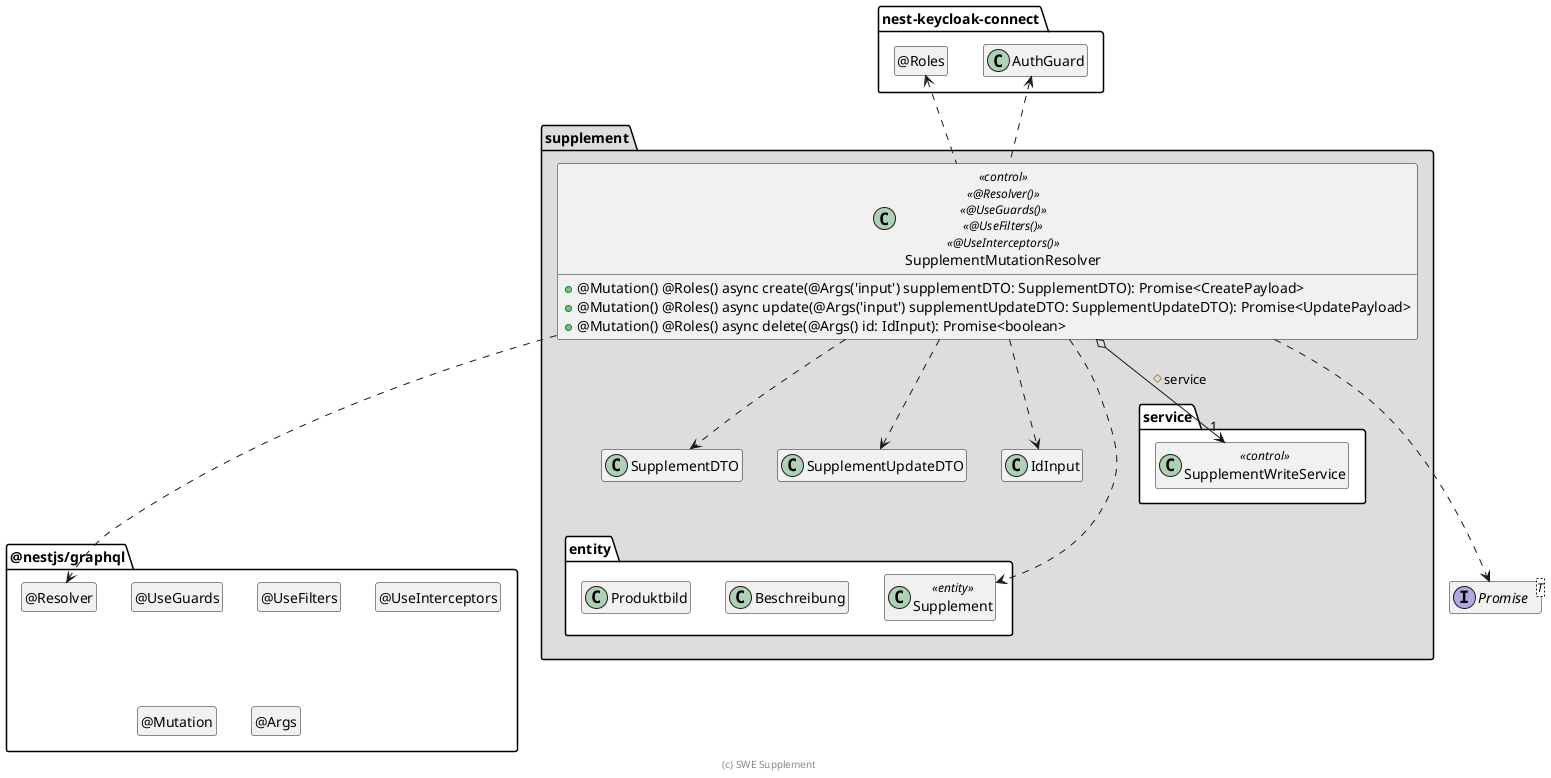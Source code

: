 @startuml Controller-Klasse

interface Promise<T>

package @nestjs/graphql {
  class "@Resolver" as Resolver
  hide Resolver circle

  class "@UseGuards" as UseGuards
  hide UseGuards circle

  class "@UseFilters" as UseFilters
  hide UseFilters circle

  class "@UseInterceptors" as UseInterceptors
  hide UseInterceptors circle

  class "@Mutation" as Mutation
  hide Mutation circle

  class "@Args" as Args
  hide Args circle
}

package nest-keycloak-connect {
  class AuthGuard

  class "@Roles" as Roles
  hide Roles circle
}

package supplement #DDDDDD {
  package entity #FFFFFF {
    class Supplement <<entity>>
    class Beschreibung
    class Produktbild
  }

  package service #FFFFFF {
    class SupplementWriteService << control >>
  }

  class SupplementDTO
  class SupplementUpdateDTO
  class IdInput

  class SupplementMutationResolver << control >> << @Resolver() >> << @UseGuards() >> << @UseFilters() >> << @UseInterceptors() >> {
    + @Mutation() @Roles() async create(@Args('input') supplementDTO: SupplementDTO): Promise<CreatePayload>
    + @Mutation() @Roles() async update(@Args('input') supplementUpdateDTO: SupplementUpdateDTO): Promise<UpdatePayload>
    + @Mutation() @Roles() async delete(@Args() id: IdInput): Promise<boolean>
  }

  SupplementMutationResolver o-down-> "1" SupplementWriteService : #service

  SupplementMutationResolver ..> Supplement
  SupplementMutationResolver ..> SupplementDTO
  SupplementMutationResolver ..> SupplementUpdateDTO
  SupplementMutationResolver ..> IdInput
  SupplementMutationResolver ..> Promise
  SupplementMutationResolver ..> Resolver

  SupplementMutationResolver .up.> AuthGuard
  SupplementMutationResolver .up.> Roles

  SupplementDTO .[hidden].> Supplement
  SupplementUpdateDTO .[hidden].> Supplement
  SupplementDTO .[hidden].> Promise
  SupplementUpdateDTO .[hidden].> Promise
  SupplementDTO .[hidden].> Resolver
  SupplementUpdateDTO .[hidden].> Resolver
}

hide empty members

footer (c) SWE Supplement

@enduml